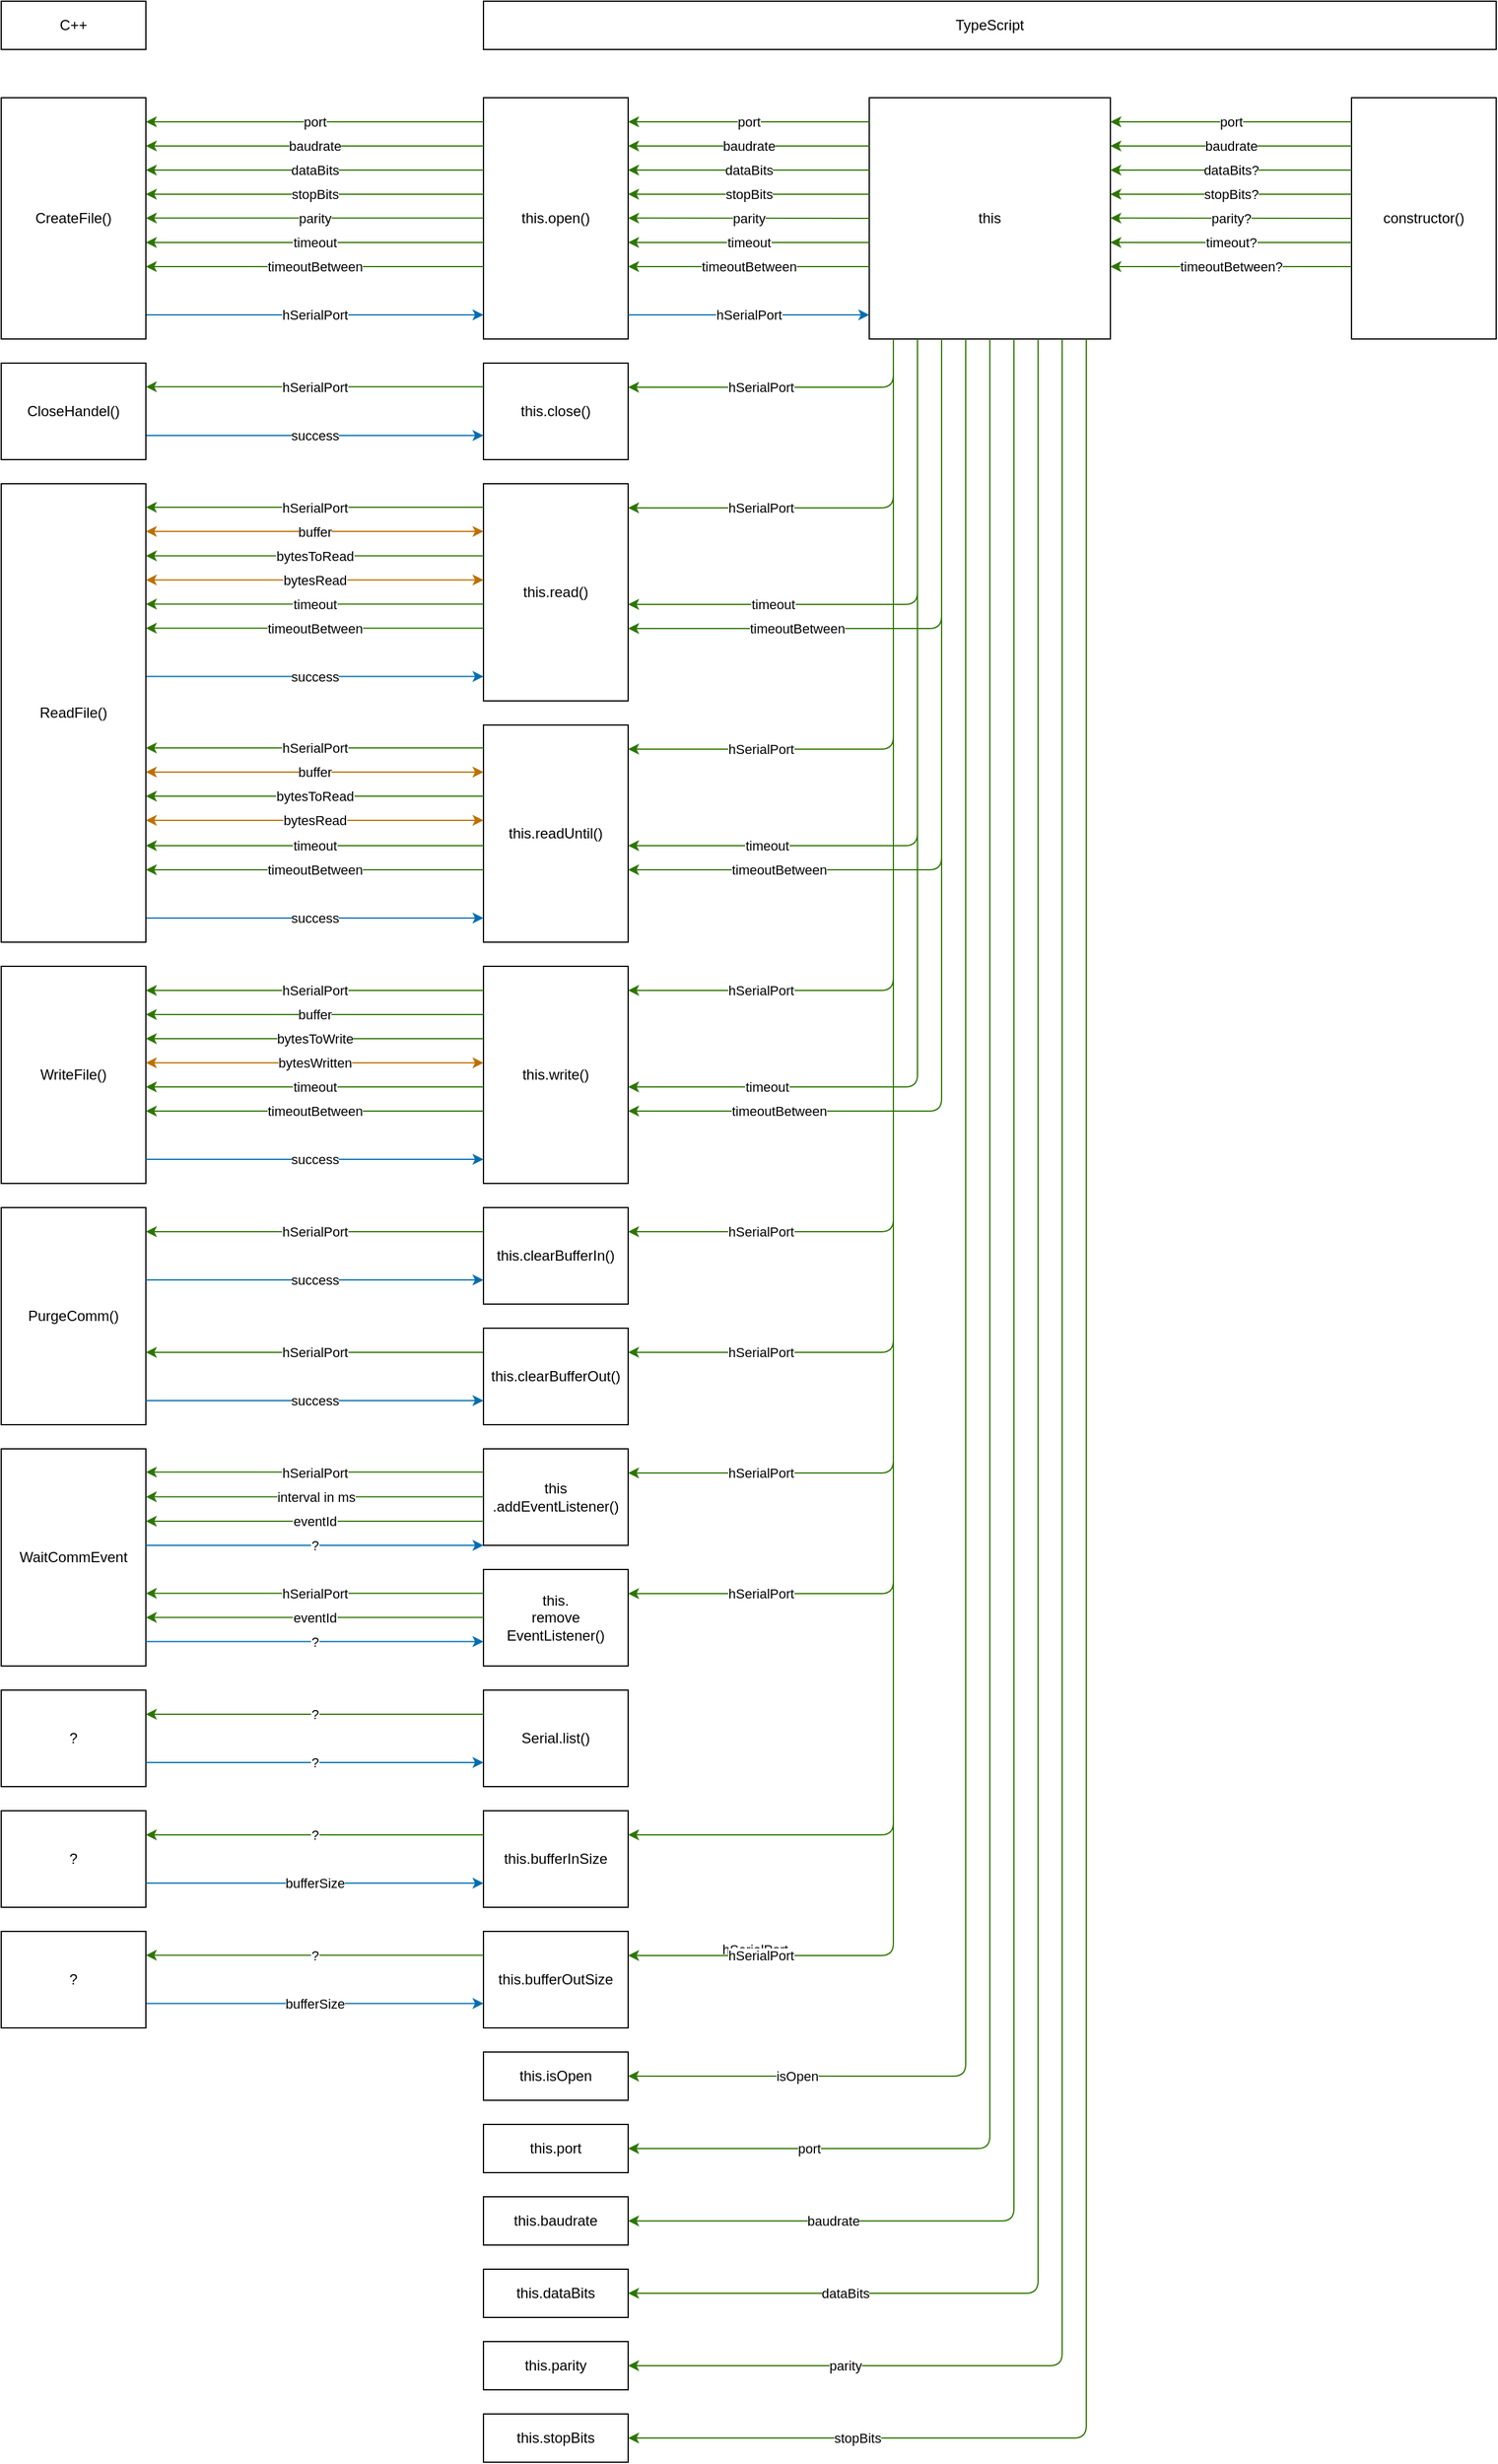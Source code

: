<mxfile>
    <diagram id="6BHDI5Yu1fGclDImlAf5" name="Seite-1">
        <mxGraphModel dx="1011" dy="655" grid="1" gridSize="10" guides="1" tooltips="1" connect="1" arrows="1" fold="1" page="1" pageScale="1" pageWidth="2000" pageHeight="2000" math="0" shadow="0">
            <root>
                <mxCell id="0"/>
                <mxCell id="1" parent="0"/>
                <mxCell id="4" value="this.open()" style="rounded=0;whiteSpace=wrap;html=1;" parent="1" vertex="1">
                    <mxGeometry x="520" y="160" width="120" height="200" as="geometry"/>
                </mxCell>
                <mxCell id="6" value="" style="endArrow=classic;html=1;fillColor=#60a917;strokeColor=#2D7600;" parent="1" edge="1">
                    <mxGeometry relative="1" as="geometry">
                        <mxPoint x="520" y="180" as="sourcePoint"/>
                        <mxPoint x="240" y="180" as="targetPoint"/>
                    </mxGeometry>
                </mxCell>
                <mxCell id="7" value="port" style="edgeLabel;resizable=0;html=1;align=center;verticalAlign=middle;" parent="6" connectable="0" vertex="1">
                    <mxGeometry relative="1" as="geometry"/>
                </mxCell>
                <mxCell id="8" value="" style="endArrow=classic;html=1;fillColor=#60a917;strokeColor=#2D7600;" parent="1" edge="1">
                    <mxGeometry relative="1" as="geometry">
                        <mxPoint x="520" y="200" as="sourcePoint"/>
                        <mxPoint x="240" y="200" as="targetPoint"/>
                    </mxGeometry>
                </mxCell>
                <mxCell id="9" value="baudrate" style="edgeLabel;resizable=0;html=1;align=center;verticalAlign=middle;" parent="8" connectable="0" vertex="1">
                    <mxGeometry relative="1" as="geometry"/>
                </mxCell>
                <mxCell id="10" value="" style="endArrow=classic;html=1;fillColor=#60a917;strokeColor=#2D7600;" parent="1" edge="1">
                    <mxGeometry relative="1" as="geometry">
                        <mxPoint x="520" y="220" as="sourcePoint"/>
                        <mxPoint x="240" y="220" as="targetPoint"/>
                    </mxGeometry>
                </mxCell>
                <mxCell id="11" value="dataBits" style="edgeLabel;resizable=0;html=1;align=center;verticalAlign=middle;" parent="10" connectable="0" vertex="1">
                    <mxGeometry relative="1" as="geometry"/>
                </mxCell>
                <mxCell id="12" value="" style="endArrow=classic;html=1;fillColor=#60a917;strokeColor=#2D7600;" parent="1" edge="1">
                    <mxGeometry relative="1" as="geometry">
                        <mxPoint x="520" y="240" as="sourcePoint"/>
                        <mxPoint x="240" y="240" as="targetPoint"/>
                    </mxGeometry>
                </mxCell>
                <mxCell id="13" value="stopBits" style="edgeLabel;resizable=0;html=1;align=center;verticalAlign=middle;" parent="12" connectable="0" vertex="1">
                    <mxGeometry relative="1" as="geometry"/>
                </mxCell>
                <mxCell id="14" value="" style="endArrow=classic;html=1;fillColor=#60a917;strokeColor=#2D7600;" parent="1" edge="1">
                    <mxGeometry relative="1" as="geometry">
                        <mxPoint x="520" y="259.8" as="sourcePoint"/>
                        <mxPoint x="240" y="259.8" as="targetPoint"/>
                    </mxGeometry>
                </mxCell>
                <mxCell id="15" value="parity" style="edgeLabel;resizable=0;html=1;align=center;verticalAlign=middle;" parent="14" connectable="0" vertex="1">
                    <mxGeometry relative="1" as="geometry"/>
                </mxCell>
                <mxCell id="16" value="" style="endArrow=classic;html=1;fillColor=#60a917;strokeColor=#2D7600;" parent="1" edge="1">
                    <mxGeometry relative="1" as="geometry">
                        <mxPoint x="520" y="280" as="sourcePoint"/>
                        <mxPoint x="240" y="280" as="targetPoint"/>
                    </mxGeometry>
                </mxCell>
                <mxCell id="17" value="timeout" style="edgeLabel;resizable=0;html=1;align=center;verticalAlign=middle;" parent="16" connectable="0" vertex="1">
                    <mxGeometry relative="1" as="geometry"/>
                </mxCell>
                <mxCell id="18" value="" style="endArrow=classic;html=1;fillColor=#60a917;strokeColor=#2D7600;" parent="1" edge="1">
                    <mxGeometry relative="1" as="geometry">
                        <mxPoint x="520" y="300" as="sourcePoint"/>
                        <mxPoint x="240" y="300" as="targetPoint"/>
                    </mxGeometry>
                </mxCell>
                <mxCell id="19" value="timeoutBetween" style="edgeLabel;resizable=0;html=1;align=center;verticalAlign=middle;" parent="18" connectable="0" vertex="1">
                    <mxGeometry relative="1" as="geometry"/>
                </mxCell>
                <mxCell id="20" value="" style="endArrow=classic;html=1;fillColor=#1ba1e2;strokeColor=#006EAF;" parent="1" edge="1">
                    <mxGeometry relative="1" as="geometry">
                        <mxPoint x="240" y="340" as="sourcePoint"/>
                        <mxPoint x="520" y="340" as="targetPoint"/>
                    </mxGeometry>
                </mxCell>
                <mxCell id="21" value="hSerialPort" style="edgeLabel;resizable=0;html=1;align=center;verticalAlign=middle;" parent="20" connectable="0" vertex="1">
                    <mxGeometry relative="1" as="geometry"/>
                </mxCell>
                <mxCell id="22" value="this.close()" style="rounded=0;whiteSpace=wrap;html=1;" parent="1" vertex="1">
                    <mxGeometry x="520" y="380" width="120" height="80" as="geometry"/>
                </mxCell>
                <mxCell id="23" value="" style="endArrow=classic;html=1;fillColor=#60a917;strokeColor=#2D7600;" parent="1" edge="1">
                    <mxGeometry relative="1" as="geometry">
                        <mxPoint x="520" y="399.66" as="sourcePoint"/>
                        <mxPoint x="240" y="399.66" as="targetPoint"/>
                    </mxGeometry>
                </mxCell>
                <mxCell id="24" value="hSerialPort" style="edgeLabel;resizable=0;html=1;align=center;verticalAlign=middle;" parent="23" connectable="0" vertex="1">
                    <mxGeometry relative="1" as="geometry"/>
                </mxCell>
                <mxCell id="25" value="this.read()" style="rounded=0;whiteSpace=wrap;html=1;" parent="1" vertex="1">
                    <mxGeometry x="520" y="480" width="120" height="180" as="geometry"/>
                </mxCell>
                <mxCell id="26" value="" style="endArrow=classic;html=1;fillColor=#60a917;strokeColor=#2D7600;" parent="1" edge="1">
                    <mxGeometry relative="1" as="geometry">
                        <mxPoint x="520" y="499.56" as="sourcePoint"/>
                        <mxPoint x="240" y="499.56" as="targetPoint"/>
                    </mxGeometry>
                </mxCell>
                <mxCell id="27" value="hSerialPort" style="edgeLabel;resizable=0;html=1;align=center;verticalAlign=middle;" parent="26" connectable="0" vertex="1">
                    <mxGeometry relative="1" as="geometry"/>
                </mxCell>
                <mxCell id="28" value="" style="endArrow=classic;html=1;startArrow=classic;startFill=1;fillColor=#f0a30a;strokeColor=#BD7000;" parent="1" edge="1">
                    <mxGeometry relative="1" as="geometry">
                        <mxPoint x="520" y="519.56" as="sourcePoint"/>
                        <mxPoint x="240" y="519.56" as="targetPoint"/>
                    </mxGeometry>
                </mxCell>
                <mxCell id="29" value="buffer" style="edgeLabel;resizable=0;html=1;align=center;verticalAlign=middle;" parent="28" connectable="0" vertex="1">
                    <mxGeometry relative="1" as="geometry"/>
                </mxCell>
                <mxCell id="30" value="" style="endArrow=classic;html=1;fillColor=#60a917;strokeColor=#2D7600;" parent="1" edge="1">
                    <mxGeometry relative="1" as="geometry">
                        <mxPoint x="520" y="539.76" as="sourcePoint"/>
                        <mxPoint x="240" y="539.76" as="targetPoint"/>
                    </mxGeometry>
                </mxCell>
                <mxCell id="31" value="bytesToRead" style="edgeLabel;resizable=0;html=1;align=center;verticalAlign=middle;" parent="30" connectable="0" vertex="1">
                    <mxGeometry relative="1" as="geometry"/>
                </mxCell>
                <mxCell id="32" value="" style="endArrow=classic;html=1;startArrow=classic;startFill=1;fillColor=#f0a30a;strokeColor=#BD7000;" parent="1" edge="1">
                    <mxGeometry relative="1" as="geometry">
                        <mxPoint x="520" y="559.76" as="sourcePoint"/>
                        <mxPoint x="240" y="559.76" as="targetPoint"/>
                    </mxGeometry>
                </mxCell>
                <mxCell id="33" value="bytesRead" style="edgeLabel;resizable=0;html=1;align=center;verticalAlign=middle;" parent="32" connectable="0" vertex="1">
                    <mxGeometry relative="1" as="geometry"/>
                </mxCell>
                <mxCell id="34" value="" style="endArrow=classic;html=1;fillColor=#1ba1e2;strokeColor=#006EAF;" parent="1" edge="1">
                    <mxGeometry relative="1" as="geometry">
                        <mxPoint x="240" y="639.76" as="sourcePoint"/>
                        <mxPoint x="520" y="639.76" as="targetPoint"/>
                    </mxGeometry>
                </mxCell>
                <mxCell id="35" value="success" style="edgeLabel;resizable=0;html=1;align=center;verticalAlign=middle;" parent="34" connectable="0" vertex="1">
                    <mxGeometry relative="1" as="geometry"/>
                </mxCell>
                <mxCell id="36" value="this.readUntil()" style="rounded=0;whiteSpace=wrap;html=1;" parent="1" vertex="1">
                    <mxGeometry x="520" y="680" width="120" height="180" as="geometry"/>
                </mxCell>
                <mxCell id="37" value="" style="endArrow=classic;html=1;fillColor=#60a917;strokeColor=#2D7600;" parent="1" edge="1">
                    <mxGeometry relative="1" as="geometry">
                        <mxPoint x="520" y="699" as="sourcePoint"/>
                        <mxPoint x="240" y="699" as="targetPoint"/>
                    </mxGeometry>
                </mxCell>
                <mxCell id="38" value="hSerialPort" style="edgeLabel;resizable=0;html=1;align=center;verticalAlign=middle;" parent="37" connectable="0" vertex="1">
                    <mxGeometry relative="1" as="geometry"/>
                </mxCell>
                <mxCell id="39" value="" style="endArrow=classic;html=1;startArrow=classic;startFill=1;fillColor=#f0a30a;strokeColor=#BD7000;" parent="1" edge="1">
                    <mxGeometry relative="1" as="geometry">
                        <mxPoint x="520" y="719" as="sourcePoint"/>
                        <mxPoint x="240" y="719" as="targetPoint"/>
                    </mxGeometry>
                </mxCell>
                <mxCell id="40" value="buffer" style="edgeLabel;resizable=0;html=1;align=center;verticalAlign=middle;" parent="39" connectable="0" vertex="1">
                    <mxGeometry relative="1" as="geometry"/>
                </mxCell>
                <mxCell id="41" value="" style="endArrow=classic;html=1;fillColor=#60a917;strokeColor=#2D7600;" parent="1" edge="1">
                    <mxGeometry relative="1" as="geometry">
                        <mxPoint x="520" y="739" as="sourcePoint"/>
                        <mxPoint x="240" y="739" as="targetPoint"/>
                    </mxGeometry>
                </mxCell>
                <mxCell id="42" value="bytesToRead" style="edgeLabel;resizable=0;html=1;align=center;verticalAlign=middle;" parent="41" connectable="0" vertex="1">
                    <mxGeometry relative="1" as="geometry"/>
                </mxCell>
                <mxCell id="43" value="" style="endArrow=classic;html=1;startArrow=classic;startFill=1;fillColor=#f0a30a;strokeColor=#BD7000;" parent="1" edge="1">
                    <mxGeometry relative="1" as="geometry">
                        <mxPoint x="520" y="759" as="sourcePoint"/>
                        <mxPoint x="240" y="759" as="targetPoint"/>
                    </mxGeometry>
                </mxCell>
                <mxCell id="44" value="bytesRead" style="edgeLabel;resizable=0;html=1;align=center;verticalAlign=middle;" parent="43" connectable="0" vertex="1">
                    <mxGeometry relative="1" as="geometry"/>
                </mxCell>
                <mxCell id="45" value="" style="endArrow=classic;html=1;fillColor=#1ba1e2;strokeColor=#006EAF;" parent="1" edge="1">
                    <mxGeometry relative="1" as="geometry">
                        <mxPoint x="240" y="840" as="sourcePoint"/>
                        <mxPoint x="520" y="840" as="targetPoint"/>
                    </mxGeometry>
                </mxCell>
                <mxCell id="46" value="success" style="edgeLabel;resizable=0;html=1;align=center;verticalAlign=middle;" parent="45" connectable="0" vertex="1">
                    <mxGeometry relative="1" as="geometry"/>
                </mxCell>
                <mxCell id="47" value="" style="endArrow=classic;html=1;fillColor=#60a917;strokeColor=#2D7600;" parent="1" edge="1">
                    <mxGeometry relative="1" as="geometry">
                        <mxPoint x="520" y="579.76" as="sourcePoint"/>
                        <mxPoint x="240" y="579.76" as="targetPoint"/>
                    </mxGeometry>
                </mxCell>
                <mxCell id="48" value="timeout" style="edgeLabel;resizable=0;html=1;align=center;verticalAlign=middle;" parent="47" connectable="0" vertex="1">
                    <mxGeometry relative="1" as="geometry"/>
                </mxCell>
                <mxCell id="49" value="" style="endArrow=classic;html=1;fillColor=#60a917;strokeColor=#2D7600;" parent="1" edge="1">
                    <mxGeometry relative="1" as="geometry">
                        <mxPoint x="520" y="599.76" as="sourcePoint"/>
                        <mxPoint x="240" y="599.76" as="targetPoint"/>
                    </mxGeometry>
                </mxCell>
                <mxCell id="50" value="timeoutBetween" style="edgeLabel;resizable=0;html=1;align=center;verticalAlign=middle;" parent="49" connectable="0" vertex="1">
                    <mxGeometry relative="1" as="geometry"/>
                </mxCell>
                <mxCell id="55" value="" style="endArrow=classic;html=1;fillColor=#1ba1e2;strokeColor=#006EAF;" parent="1" edge="1">
                    <mxGeometry relative="1" as="geometry">
                        <mxPoint x="240" y="440" as="sourcePoint"/>
                        <mxPoint x="520" y="440" as="targetPoint"/>
                    </mxGeometry>
                </mxCell>
                <mxCell id="56" value="success" style="edgeLabel;resizable=0;html=1;align=center;verticalAlign=middle;" parent="55" connectable="0" vertex="1">
                    <mxGeometry relative="1" as="geometry"/>
                </mxCell>
                <mxCell id="57" value="CloseHandel()" style="rounded=0;whiteSpace=wrap;html=1;" parent="1" vertex="1">
                    <mxGeometry x="120" y="380" width="120" height="80" as="geometry"/>
                </mxCell>
                <mxCell id="59" value="CreateFile()" style="rounded=0;whiteSpace=wrap;html=1;" parent="1" vertex="1">
                    <mxGeometry x="120" y="160" width="120" height="200" as="geometry"/>
                </mxCell>
                <mxCell id="60" value="ReadFile()" style="rounded=0;whiteSpace=wrap;html=1;" parent="1" vertex="1">
                    <mxGeometry x="120" y="480" width="120" height="380" as="geometry"/>
                </mxCell>
                <mxCell id="61" value="" style="endArrow=classic;html=1;fillColor=#60a917;strokeColor=#2D7600;" parent="1" edge="1">
                    <mxGeometry relative="1" as="geometry">
                        <mxPoint x="520.0" y="780" as="sourcePoint"/>
                        <mxPoint x="240" y="780" as="targetPoint"/>
                    </mxGeometry>
                </mxCell>
                <mxCell id="62" value="timeout" style="edgeLabel;resizable=0;html=1;align=center;verticalAlign=middle;" parent="61" connectable="0" vertex="1">
                    <mxGeometry relative="1" as="geometry"/>
                </mxCell>
                <mxCell id="63" value="" style="endArrow=classic;html=1;fillColor=#60a917;strokeColor=#2D7600;" parent="1" edge="1">
                    <mxGeometry relative="1" as="geometry">
                        <mxPoint x="520.0" y="800" as="sourcePoint"/>
                        <mxPoint x="240" y="800" as="targetPoint"/>
                    </mxGeometry>
                </mxCell>
                <mxCell id="64" value="timeoutBetween" style="edgeLabel;resizable=0;html=1;align=center;verticalAlign=middle;" parent="63" connectable="0" vertex="1">
                    <mxGeometry relative="1" as="geometry"/>
                </mxCell>
                <mxCell id="65" value="this.write()" style="rounded=0;whiteSpace=wrap;html=1;" parent="1" vertex="1">
                    <mxGeometry x="520" y="880" width="120" height="180" as="geometry"/>
                </mxCell>
                <mxCell id="66" value="" style="endArrow=classic;html=1;fillColor=#60a917;strokeColor=#2D7600;" parent="1" edge="1">
                    <mxGeometry relative="1" as="geometry">
                        <mxPoint x="520.0" y="900" as="sourcePoint"/>
                        <mxPoint x="240" y="900" as="targetPoint"/>
                    </mxGeometry>
                </mxCell>
                <mxCell id="67" value="hSerialPort" style="edgeLabel;resizable=0;html=1;align=center;verticalAlign=middle;" parent="66" connectable="0" vertex="1">
                    <mxGeometry relative="1" as="geometry"/>
                </mxCell>
                <mxCell id="68" value="WriteFile()" style="rounded=0;whiteSpace=wrap;html=1;" parent="1" vertex="1">
                    <mxGeometry x="120" y="880" width="120" height="180" as="geometry"/>
                </mxCell>
                <mxCell id="69" value="" style="endArrow=classic;html=1;startArrow=none;startFill=0;endFill=1;fillColor=#60a917;strokeColor=#2D7600;" parent="1" edge="1">
                    <mxGeometry relative="1" as="geometry">
                        <mxPoint x="520.0" y="920" as="sourcePoint"/>
                        <mxPoint x="240" y="920" as="targetPoint"/>
                    </mxGeometry>
                </mxCell>
                <mxCell id="70" value="buffer" style="edgeLabel;resizable=0;html=1;align=center;verticalAlign=middle;" parent="69" connectable="0" vertex="1">
                    <mxGeometry relative="1" as="geometry"/>
                </mxCell>
                <mxCell id="71" value="" style="endArrow=classic;html=1;fillColor=#60a917;strokeColor=#2D7600;" parent="1" edge="1">
                    <mxGeometry relative="1" as="geometry">
                        <mxPoint x="520.0" y="940" as="sourcePoint"/>
                        <mxPoint x="240" y="940" as="targetPoint"/>
                    </mxGeometry>
                </mxCell>
                <mxCell id="72" value="bytesToWrite" style="edgeLabel;resizable=0;html=1;align=center;verticalAlign=middle;" parent="71" connectable="0" vertex="1">
                    <mxGeometry relative="1" as="geometry"/>
                </mxCell>
                <mxCell id="73" value="" style="endArrow=classic;html=1;startArrow=classic;startFill=1;fillColor=#f0a30a;strokeColor=#BD7000;" parent="1" edge="1">
                    <mxGeometry relative="1" as="geometry">
                        <mxPoint x="520.0" y="960" as="sourcePoint"/>
                        <mxPoint x="240" y="960" as="targetPoint"/>
                    </mxGeometry>
                </mxCell>
                <mxCell id="74" value="bytesWritten" style="edgeLabel;resizable=0;html=1;align=center;verticalAlign=middle;" parent="73" connectable="0" vertex="1">
                    <mxGeometry relative="1" as="geometry"/>
                </mxCell>
                <mxCell id="75" value="" style="endArrow=classic;html=1;fillColor=#1ba1e2;strokeColor=#006EAF;" parent="1" edge="1">
                    <mxGeometry relative="1" as="geometry">
                        <mxPoint x="240" y="1040.0" as="sourcePoint"/>
                        <mxPoint x="520.0" y="1040.0" as="targetPoint"/>
                    </mxGeometry>
                </mxCell>
                <mxCell id="76" value="success" style="edgeLabel;resizable=0;html=1;align=center;verticalAlign=middle;" parent="75" connectable="0" vertex="1">
                    <mxGeometry relative="1" as="geometry"/>
                </mxCell>
                <mxCell id="77" value="this.clearBufferIn()" style="rounded=0;whiteSpace=wrap;html=1;" parent="1" vertex="1">
                    <mxGeometry x="520" y="1080" width="120" height="80" as="geometry"/>
                </mxCell>
                <mxCell id="78" value="PurgeComm()" style="rounded=0;whiteSpace=wrap;html=1;" parent="1" vertex="1">
                    <mxGeometry x="120" y="1080" width="120" height="180" as="geometry"/>
                </mxCell>
                <mxCell id="79" value="" style="endArrow=classic;html=1;fillColor=#60a917;strokeColor=#2D7600;" parent="1" edge="1">
                    <mxGeometry relative="1" as="geometry">
                        <mxPoint x="520.0" y="1100.0" as="sourcePoint"/>
                        <mxPoint x="240" y="1100.0" as="targetPoint"/>
                    </mxGeometry>
                </mxCell>
                <mxCell id="80" value="hSerialPort" style="edgeLabel;resizable=0;html=1;align=center;verticalAlign=middle;" parent="79" connectable="0" vertex="1">
                    <mxGeometry relative="1" as="geometry"/>
                </mxCell>
                <mxCell id="81" value="" style="endArrow=classic;html=1;fillColor=#1ba1e2;strokeColor=#006EAF;" parent="1" edge="1">
                    <mxGeometry relative="1" as="geometry">
                        <mxPoint x="240" y="1140.0" as="sourcePoint"/>
                        <mxPoint x="520.0" y="1140.0" as="targetPoint"/>
                    </mxGeometry>
                </mxCell>
                <mxCell id="82" value="success" style="edgeLabel;resizable=0;html=1;align=center;verticalAlign=middle;" parent="81" connectable="0" vertex="1">
                    <mxGeometry relative="1" as="geometry"/>
                </mxCell>
                <mxCell id="85" value="" style="endArrow=classic;html=1;fillColor=#60a917;strokeColor=#2D7600;" parent="1" edge="1">
                    <mxGeometry relative="1" as="geometry">
                        <mxPoint x="520.0" y="1200.0" as="sourcePoint"/>
                        <mxPoint x="240" y="1200.0" as="targetPoint"/>
                    </mxGeometry>
                </mxCell>
                <mxCell id="86" value="hSerialPort" style="edgeLabel;resizable=0;html=1;align=center;verticalAlign=middle;" parent="85" connectable="0" vertex="1">
                    <mxGeometry relative="1" as="geometry"/>
                </mxCell>
                <mxCell id="87" value="this.clearBufferOut()" style="rounded=0;whiteSpace=wrap;html=1;" parent="1" vertex="1">
                    <mxGeometry x="520" y="1180" width="120" height="80" as="geometry"/>
                </mxCell>
                <mxCell id="88" value="" style="endArrow=classic;html=1;fillColor=#1ba1e2;strokeColor=#006EAF;" parent="1" edge="1">
                    <mxGeometry relative="1" as="geometry">
                        <mxPoint x="240" y="1240.0" as="sourcePoint"/>
                        <mxPoint x="520.0" y="1240.0" as="targetPoint"/>
                    </mxGeometry>
                </mxCell>
                <mxCell id="89" value="success" style="edgeLabel;resizable=0;html=1;align=center;verticalAlign=middle;" parent="88" connectable="0" vertex="1">
                    <mxGeometry relative="1" as="geometry"/>
                </mxCell>
                <mxCell id="90" value="Serial.list()" style="rounded=0;whiteSpace=wrap;html=1;" parent="1" vertex="1">
                    <mxGeometry x="520" y="1480" width="120" height="80" as="geometry"/>
                </mxCell>
                <mxCell id="91" value="?" style="rounded=0;whiteSpace=wrap;html=1;" parent="1" vertex="1">
                    <mxGeometry x="120" y="1480" width="120" height="80" as="geometry"/>
                </mxCell>
                <mxCell id="92" value="" style="endArrow=classic;html=1;fillColor=#1ba1e2;strokeColor=#006EAF;" parent="1" edge="1">
                    <mxGeometry relative="1" as="geometry">
                        <mxPoint x="240" y="1540.0" as="sourcePoint"/>
                        <mxPoint x="520.0" y="1540.0" as="targetPoint"/>
                    </mxGeometry>
                </mxCell>
                <mxCell id="93" value="?" style="edgeLabel;resizable=0;html=1;align=center;verticalAlign=middle;" parent="92" connectable="0" vertex="1">
                    <mxGeometry relative="1" as="geometry"/>
                </mxCell>
                <mxCell id="94" value="" style="endArrow=classic;html=1;fillColor=#60a917;strokeColor=#2D7600;" parent="1" edge="1">
                    <mxGeometry relative="1" as="geometry">
                        <mxPoint x="520.0" y="1500.0" as="sourcePoint"/>
                        <mxPoint x="240" y="1500.0" as="targetPoint"/>
                        <Array as="points">
                            <mxPoint x="380" y="1500"/>
                        </Array>
                    </mxGeometry>
                </mxCell>
                <mxCell id="95" value="?" style="edgeLabel;resizable=0;html=1;align=center;verticalAlign=middle;" parent="94" connectable="0" vertex="1">
                    <mxGeometry relative="1" as="geometry"/>
                </mxCell>
                <mxCell id="96" value="?" style="rounded=0;whiteSpace=wrap;html=1;" parent="1" vertex="1">
                    <mxGeometry x="120" y="1580" width="120" height="80" as="geometry"/>
                </mxCell>
                <mxCell id="97" value="this.bufferInSize" style="rounded=0;whiteSpace=wrap;html=1;" parent="1" vertex="1">
                    <mxGeometry x="520" y="1580" width="120" height="80" as="geometry"/>
                </mxCell>
                <mxCell id="98" value="this.bufferOutSize" style="rounded=0;whiteSpace=wrap;html=1;" parent="1" vertex="1">
                    <mxGeometry x="520" y="1680" width="120" height="80" as="geometry"/>
                </mxCell>
                <mxCell id="99" value="" style="endArrow=classic;html=1;fillColor=#60a917;strokeColor=#2D7600;" parent="1" edge="1">
                    <mxGeometry relative="1" as="geometry">
                        <mxPoint x="520.0" y="1600.0" as="sourcePoint"/>
                        <mxPoint x="240" y="1600.0" as="targetPoint"/>
                    </mxGeometry>
                </mxCell>
                <mxCell id="100" value="?" style="edgeLabel;resizable=0;html=1;align=center;verticalAlign=middle;" parent="99" connectable="0" vertex="1">
                    <mxGeometry relative="1" as="geometry"/>
                </mxCell>
                <mxCell id="101" value="" style="endArrow=classic;html=1;fillColor=#1ba1e2;strokeColor=#006EAF;" parent="1" edge="1">
                    <mxGeometry relative="1" as="geometry">
                        <mxPoint x="240" y="1640.0" as="sourcePoint"/>
                        <mxPoint x="520.0" y="1640.0" as="targetPoint"/>
                    </mxGeometry>
                </mxCell>
                <mxCell id="102" value="bufferSize" style="edgeLabel;resizable=0;html=1;align=center;verticalAlign=middle;" parent="101" connectable="0" vertex="1">
                    <mxGeometry relative="1" as="geometry"/>
                </mxCell>
                <mxCell id="103" value="" style="endArrow=classic;html=1;fillColor=#60a917;strokeColor=#2D7600;" parent="1" edge="1">
                    <mxGeometry relative="1" as="geometry">
                        <mxPoint x="520.0" y="1699.76" as="sourcePoint"/>
                        <mxPoint x="240" y="1699.76" as="targetPoint"/>
                    </mxGeometry>
                </mxCell>
                <mxCell id="104" value="?" style="edgeLabel;resizable=0;html=1;align=center;verticalAlign=middle;" parent="103" connectable="0" vertex="1">
                    <mxGeometry relative="1" as="geometry"/>
                </mxCell>
                <mxCell id="105" value="" style="endArrow=classic;html=1;fillColor=#1ba1e2;strokeColor=#006EAF;" parent="1" edge="1">
                    <mxGeometry relative="1" as="geometry">
                        <mxPoint x="240" y="1739.76" as="sourcePoint"/>
                        <mxPoint x="520.0" y="1739.76" as="targetPoint"/>
                    </mxGeometry>
                </mxCell>
                <mxCell id="106" value="bufferSize" style="edgeLabel;resizable=0;html=1;align=center;verticalAlign=middle;" parent="105" connectable="0" vertex="1">
                    <mxGeometry relative="1" as="geometry"/>
                </mxCell>
                <mxCell id="107" value="?" style="rounded=0;whiteSpace=wrap;html=1;" parent="1" vertex="1">
                    <mxGeometry x="120" y="1680" width="120" height="80" as="geometry"/>
                </mxCell>
                <mxCell id="108" value="constructor()" style="rounded=0;whiteSpace=wrap;html=1;" parent="1" vertex="1">
                    <mxGeometry x="1240" y="160" width="120" height="200" as="geometry"/>
                </mxCell>
                <mxCell id="123" value="this" style="rounded=0;whiteSpace=wrap;html=1;" parent="1" vertex="1">
                    <mxGeometry x="840" y="160" width="200" height="200" as="geometry"/>
                </mxCell>
                <mxCell id="125" value="" style="endArrow=classic;html=1;fillColor=#60a917;strokeColor=#2D7600;" parent="1" edge="1">
                    <mxGeometry relative="1" as="geometry">
                        <mxPoint x="840" y="180" as="sourcePoint"/>
                        <mxPoint x="640" y="180" as="targetPoint"/>
                    </mxGeometry>
                </mxCell>
                <mxCell id="126" value="port" style="edgeLabel;resizable=0;html=1;align=center;verticalAlign=middle;" parent="125" connectable="0" vertex="1">
                    <mxGeometry relative="1" as="geometry"/>
                </mxCell>
                <mxCell id="127" value="" style="endArrow=classic;html=1;fillColor=#60a917;strokeColor=#2D7600;" parent="1" edge="1">
                    <mxGeometry relative="1" as="geometry">
                        <mxPoint x="840" y="200" as="sourcePoint"/>
                        <mxPoint x="640" y="200" as="targetPoint"/>
                    </mxGeometry>
                </mxCell>
                <mxCell id="128" value="baudrate" style="edgeLabel;resizable=0;html=1;align=center;verticalAlign=middle;" parent="127" connectable="0" vertex="1">
                    <mxGeometry relative="1" as="geometry"/>
                </mxCell>
                <mxCell id="129" value="" style="endArrow=classic;html=1;fillColor=#60a917;strokeColor=#2D7600;" parent="1" edge="1">
                    <mxGeometry relative="1" as="geometry">
                        <mxPoint x="840" y="220" as="sourcePoint"/>
                        <mxPoint x="640" y="220" as="targetPoint"/>
                    </mxGeometry>
                </mxCell>
                <mxCell id="130" value="dataBits" style="edgeLabel;resizable=0;html=1;align=center;verticalAlign=middle;" parent="129" connectable="0" vertex="1">
                    <mxGeometry relative="1" as="geometry"/>
                </mxCell>
                <mxCell id="131" value="" style="endArrow=classic;html=1;fillColor=#60a917;strokeColor=#2D7600;" parent="1" edge="1">
                    <mxGeometry relative="1" as="geometry">
                        <mxPoint x="840" y="240" as="sourcePoint"/>
                        <mxPoint x="640" y="240" as="targetPoint"/>
                    </mxGeometry>
                </mxCell>
                <mxCell id="132" value="stopBits" style="edgeLabel;resizable=0;html=1;align=center;verticalAlign=middle;" parent="131" connectable="0" vertex="1">
                    <mxGeometry relative="1" as="geometry"/>
                </mxCell>
                <mxCell id="133" value="" style="endArrow=classic;html=1;fillColor=#60a917;strokeColor=#2D7600;" parent="1" edge="1">
                    <mxGeometry relative="1" as="geometry">
                        <mxPoint x="840" y="260" as="sourcePoint"/>
                        <mxPoint x="640" y="259.8" as="targetPoint"/>
                    </mxGeometry>
                </mxCell>
                <mxCell id="134" value="parity" style="edgeLabel;resizable=0;html=1;align=center;verticalAlign=middle;" parent="133" connectable="0" vertex="1">
                    <mxGeometry relative="1" as="geometry"/>
                </mxCell>
                <mxCell id="135" value="" style="endArrow=classic;html=1;fillColor=#60a917;strokeColor=#2D7600;" parent="1" edge="1">
                    <mxGeometry relative="1" as="geometry">
                        <mxPoint x="840" y="280" as="sourcePoint"/>
                        <mxPoint x="640" y="280" as="targetPoint"/>
                    </mxGeometry>
                </mxCell>
                <mxCell id="136" value="timeout" style="edgeLabel;resizable=0;html=1;align=center;verticalAlign=middle;" parent="135" connectable="0" vertex="1">
                    <mxGeometry relative="1" as="geometry"/>
                </mxCell>
                <mxCell id="137" value="" style="endArrow=classic;html=1;fillColor=#60a917;strokeColor=#2D7600;" parent="1" edge="1">
                    <mxGeometry relative="1" as="geometry">
                        <mxPoint x="840" y="300" as="sourcePoint"/>
                        <mxPoint x="640" y="300" as="targetPoint"/>
                    </mxGeometry>
                </mxCell>
                <mxCell id="138" value="timeoutBetween" style="edgeLabel;resizable=0;html=1;align=center;verticalAlign=middle;" parent="137" connectable="0" vertex="1">
                    <mxGeometry relative="1" as="geometry"/>
                </mxCell>
                <mxCell id="139" value="" style="endArrow=classic;html=1;fillColor=#1ba1e2;strokeColor=#006EAF;" parent="1" edge="1">
                    <mxGeometry relative="1" as="geometry">
                        <mxPoint x="640" y="340" as="sourcePoint"/>
                        <mxPoint x="840" y="340" as="targetPoint"/>
                    </mxGeometry>
                </mxCell>
                <mxCell id="140" value="hSerialPort" style="edgeLabel;resizable=0;html=1;align=center;verticalAlign=middle;" parent="139" connectable="0" vertex="1">
                    <mxGeometry relative="1" as="geometry"/>
                </mxCell>
                <mxCell id="141" value="" style="endArrow=classic;html=1;fillColor=#60a917;strokeColor=#2D7600;" parent="1" edge="1">
                    <mxGeometry relative="1" as="geometry">
                        <mxPoint x="860" y="360" as="sourcePoint"/>
                        <mxPoint x="640" y="400" as="targetPoint"/>
                        <Array as="points">
                            <mxPoint x="860" y="400"/>
                        </Array>
                    </mxGeometry>
                </mxCell>
                <mxCell id="142" value="hSerialPort" style="edgeLabel;resizable=0;html=1;align=center;verticalAlign=middle;" parent="141" connectable="0" vertex="1">
                    <mxGeometry relative="1" as="geometry">
                        <mxPoint x="-20" as="offset"/>
                    </mxGeometry>
                </mxCell>
                <mxCell id="143" value="" style="endArrow=classic;html=1;fillColor=#60a917;strokeColor=#2D7600;" parent="1" edge="1">
                    <mxGeometry relative="1" as="geometry">
                        <mxPoint x="860" y="390" as="sourcePoint"/>
                        <mxPoint x="640" y="500" as="targetPoint"/>
                        <Array as="points">
                            <mxPoint x="860" y="500"/>
                        </Array>
                    </mxGeometry>
                </mxCell>
                <mxCell id="144" value="hSerialPort" style="edgeLabel;resizable=0;html=1;align=center;verticalAlign=middle;" parent="143" connectable="0" vertex="1">
                    <mxGeometry relative="1" as="geometry">
                        <mxPoint x="-55" as="offset"/>
                    </mxGeometry>
                </mxCell>
                <mxCell id="145" value="" style="endArrow=classic;html=1;fillColor=#60a917;strokeColor=#2D7600;" parent="1" edge="1">
                    <mxGeometry relative="1" as="geometry">
                        <mxPoint x="880" y="360" as="sourcePoint"/>
                        <mxPoint x="640" y="580" as="targetPoint"/>
                        <Array as="points">
                            <mxPoint x="880" y="580"/>
                        </Array>
                    </mxGeometry>
                </mxCell>
                <mxCell id="146" value="timeout" style="edgeLabel;resizable=0;html=1;align=center;verticalAlign=middle;" parent="145" connectable="0" vertex="1">
                    <mxGeometry relative="1" as="geometry">
                        <mxPoint x="-110" as="offset"/>
                    </mxGeometry>
                </mxCell>
                <mxCell id="147" value="" style="endArrow=classic;html=1;fillColor=#60a917;strokeColor=#2D7600;" parent="1" edge="1">
                    <mxGeometry relative="1" as="geometry">
                        <mxPoint x="900" y="360" as="sourcePoint"/>
                        <mxPoint x="640" y="600" as="targetPoint"/>
                        <Array as="points">
                            <mxPoint x="900" y="600"/>
                        </Array>
                    </mxGeometry>
                </mxCell>
                <mxCell id="148" value="timeoutBetween" style="edgeLabel;resizable=0;html=1;align=center;verticalAlign=middle;" parent="147" connectable="0" vertex="1">
                    <mxGeometry relative="1" as="geometry">
                        <mxPoint x="-110" as="offset"/>
                    </mxGeometry>
                </mxCell>
                <mxCell id="149" value="" style="endArrow=classic;html=1;fillColor=#60a917;strokeColor=#2D7600;" parent="1" edge="1">
                    <mxGeometry relative="1" as="geometry">
                        <mxPoint x="860" y="490" as="sourcePoint"/>
                        <mxPoint x="640" y="700" as="targetPoint"/>
                        <Array as="points">
                            <mxPoint x="860" y="700"/>
                        </Array>
                    </mxGeometry>
                </mxCell>
                <mxCell id="150" value="hSerialPort" style="edgeLabel;resizable=0;html=1;align=center;verticalAlign=middle;" parent="149" connectable="0" vertex="1">
                    <mxGeometry relative="1" as="geometry">
                        <mxPoint x="-105" as="offset"/>
                    </mxGeometry>
                </mxCell>
                <mxCell id="151" value="" style="endArrow=classic;html=1;fillColor=#60a917;strokeColor=#2D7600;" parent="1" edge="1">
                    <mxGeometry relative="1" as="geometry">
                        <mxPoint x="880" y="570" as="sourcePoint"/>
                        <mxPoint x="640" y="780" as="targetPoint"/>
                        <Array as="points">
                            <mxPoint x="880" y="780"/>
                        </Array>
                    </mxGeometry>
                </mxCell>
                <mxCell id="152" value="timeout" style="edgeLabel;resizable=0;html=1;align=center;verticalAlign=middle;" parent="151" connectable="0" vertex="1">
                    <mxGeometry relative="1" as="geometry">
                        <mxPoint x="-110" as="offset"/>
                    </mxGeometry>
                </mxCell>
                <mxCell id="153" value="" style="endArrow=classic;html=1;fillColor=#60a917;strokeColor=#2D7600;" parent="1" edge="1">
                    <mxGeometry relative="1" as="geometry">
                        <mxPoint x="900" y="590" as="sourcePoint"/>
                        <mxPoint x="640" y="800" as="targetPoint"/>
                        <Array as="points">
                            <mxPoint x="900" y="800"/>
                        </Array>
                    </mxGeometry>
                </mxCell>
                <mxCell id="154" value="timeoutBetween" style="edgeLabel;resizable=0;html=1;align=center;verticalAlign=middle;" parent="153" connectable="0" vertex="1">
                    <mxGeometry relative="1" as="geometry">
                        <mxPoint x="-110" as="offset"/>
                    </mxGeometry>
                </mxCell>
                <mxCell id="155" value="" style="endArrow=classic;html=1;fillColor=#60a917;strokeColor=#2D7600;" parent="1" edge="1">
                    <mxGeometry relative="1" as="geometry">
                        <mxPoint x="520.0" y="1000" as="sourcePoint"/>
                        <mxPoint x="240" y="1000" as="targetPoint"/>
                    </mxGeometry>
                </mxCell>
                <mxCell id="156" value="timeoutBetween" style="edgeLabel;resizable=0;html=1;align=center;verticalAlign=middle;" parent="155" connectable="0" vertex="1">
                    <mxGeometry relative="1" as="geometry"/>
                </mxCell>
                <mxCell id="157" value="" style="endArrow=classic;html=1;fillColor=#60a917;strokeColor=#2D7600;" parent="1" edge="1">
                    <mxGeometry relative="1" as="geometry">
                        <mxPoint x="520.0" y="980" as="sourcePoint"/>
                        <mxPoint x="240" y="980" as="targetPoint"/>
                    </mxGeometry>
                </mxCell>
                <mxCell id="158" value="timeout" style="edgeLabel;resizable=0;html=1;align=center;verticalAlign=middle;" parent="157" connectable="0" vertex="1">
                    <mxGeometry relative="1" as="geometry"/>
                </mxCell>
                <mxCell id="159" value="" style="endArrow=classic;html=1;fillColor=#60a917;strokeColor=#2D7600;" parent="1" edge="1">
                    <mxGeometry relative="1" as="geometry">
                        <mxPoint x="880" y="770" as="sourcePoint"/>
                        <mxPoint x="640" y="980" as="targetPoint"/>
                        <Array as="points">
                            <mxPoint x="880" y="980"/>
                        </Array>
                    </mxGeometry>
                </mxCell>
                <mxCell id="160" value="timeout" style="edgeLabel;resizable=0;html=1;align=center;verticalAlign=middle;" parent="159" connectable="0" vertex="1">
                    <mxGeometry relative="1" as="geometry">
                        <mxPoint x="-110" as="offset"/>
                    </mxGeometry>
                </mxCell>
                <mxCell id="161" value="" style="endArrow=classic;html=1;fillColor=#60a917;strokeColor=#2D7600;" parent="1" edge="1">
                    <mxGeometry relative="1" as="geometry">
                        <mxPoint x="900" y="790" as="sourcePoint"/>
                        <mxPoint x="640" y="1000" as="targetPoint"/>
                        <Array as="points">
                            <mxPoint x="900" y="1000"/>
                        </Array>
                    </mxGeometry>
                </mxCell>
                <mxCell id="162" value="timeoutBetween" style="edgeLabel;resizable=0;html=1;align=center;verticalAlign=middle;" parent="161" connectable="0" vertex="1">
                    <mxGeometry relative="1" as="geometry">
                        <mxPoint x="-110" as="offset"/>
                    </mxGeometry>
                </mxCell>
                <mxCell id="178" value="" style="endArrow=classic;html=1;fillColor=#60a917;strokeColor=#2D7600;" parent="1" edge="1">
                    <mxGeometry relative="1" as="geometry">
                        <mxPoint x="1240" y="180" as="sourcePoint"/>
                        <mxPoint x="1040" y="180" as="targetPoint"/>
                    </mxGeometry>
                </mxCell>
                <mxCell id="179" value="port" style="edgeLabel;resizable=0;html=1;align=center;verticalAlign=middle;" parent="178" connectable="0" vertex="1">
                    <mxGeometry relative="1" as="geometry"/>
                </mxCell>
                <mxCell id="180" value="" style="endArrow=classic;html=1;fillColor=#60a917;strokeColor=#2D7600;" parent="1" edge="1">
                    <mxGeometry relative="1" as="geometry">
                        <mxPoint x="1240" y="200" as="sourcePoint"/>
                        <mxPoint x="1040" y="200" as="targetPoint"/>
                    </mxGeometry>
                </mxCell>
                <mxCell id="181" value="baudrate" style="edgeLabel;resizable=0;html=1;align=center;verticalAlign=middle;" parent="180" connectable="0" vertex="1">
                    <mxGeometry relative="1" as="geometry"/>
                </mxCell>
                <mxCell id="182" value="" style="endArrow=classic;html=1;fillColor=#60a917;strokeColor=#2D7600;" parent="1" edge="1">
                    <mxGeometry relative="1" as="geometry">
                        <mxPoint x="1240" y="220" as="sourcePoint"/>
                        <mxPoint x="1040" y="220" as="targetPoint"/>
                    </mxGeometry>
                </mxCell>
                <mxCell id="183" value="dataBits?" style="edgeLabel;resizable=0;html=1;align=center;verticalAlign=middle;" parent="182" connectable="0" vertex="1">
                    <mxGeometry relative="1" as="geometry"/>
                </mxCell>
                <mxCell id="184" value="" style="endArrow=classic;html=1;fillColor=#60a917;strokeColor=#2D7600;" parent="1" edge="1">
                    <mxGeometry relative="1" as="geometry">
                        <mxPoint x="1240" y="240" as="sourcePoint"/>
                        <mxPoint x="1040" y="240" as="targetPoint"/>
                    </mxGeometry>
                </mxCell>
                <mxCell id="185" value="stopBits?" style="edgeLabel;resizable=0;html=1;align=center;verticalAlign=middle;" parent="184" connectable="0" vertex="1">
                    <mxGeometry relative="1" as="geometry"/>
                </mxCell>
                <mxCell id="186" value="" style="endArrow=classic;html=1;fillColor=#60a917;strokeColor=#2D7600;" parent="1" edge="1">
                    <mxGeometry relative="1" as="geometry">
                        <mxPoint x="1240" y="260" as="sourcePoint"/>
                        <mxPoint x="1040" y="259.8" as="targetPoint"/>
                    </mxGeometry>
                </mxCell>
                <mxCell id="187" value="parity?" style="edgeLabel;resizable=0;html=1;align=center;verticalAlign=middle;" parent="186" connectable="0" vertex="1">
                    <mxGeometry relative="1" as="geometry"/>
                </mxCell>
                <mxCell id="188" value="" style="endArrow=classic;html=1;fillColor=#60a917;strokeColor=#2D7600;" parent="1" edge="1">
                    <mxGeometry relative="1" as="geometry">
                        <mxPoint x="1240" y="280" as="sourcePoint"/>
                        <mxPoint x="1040" y="280" as="targetPoint"/>
                    </mxGeometry>
                </mxCell>
                <mxCell id="189" value="timeout?" style="edgeLabel;resizable=0;html=1;align=center;verticalAlign=middle;" parent="188" connectable="0" vertex="1">
                    <mxGeometry relative="1" as="geometry"/>
                </mxCell>
                <mxCell id="190" value="" style="endArrow=classic;html=1;fillColor=#60a917;strokeColor=#2D7600;" parent="1" edge="1">
                    <mxGeometry relative="1" as="geometry">
                        <mxPoint x="1240" y="300" as="sourcePoint"/>
                        <mxPoint x="1040" y="300" as="targetPoint"/>
                    </mxGeometry>
                </mxCell>
                <mxCell id="191" value="timeoutBetween?" style="edgeLabel;resizable=0;html=1;align=center;verticalAlign=middle;" parent="190" connectable="0" vertex="1">
                    <mxGeometry relative="1" as="geometry"/>
                </mxCell>
                <mxCell id="192" value="TypeScript" style="rounded=0;whiteSpace=wrap;html=1;" parent="1" vertex="1">
                    <mxGeometry x="520" y="80" width="840" height="40" as="geometry"/>
                </mxCell>
                <mxCell id="193" value="this.isOpen" style="rounded=0;whiteSpace=wrap;html=1;" parent="1" vertex="1">
                    <mxGeometry x="520" y="1780" width="120" height="40" as="geometry"/>
                </mxCell>
                <mxCell id="198" value="" style="endArrow=classic;html=1;fillColor=#60a917;strokeColor=#2D7600;entryX=1;entryY=0.5;entryDx=0;entryDy=0;" parent="1" target="193" edge="1">
                    <mxGeometry relative="1" as="geometry">
                        <mxPoint x="920" y="360" as="sourcePoint"/>
                        <mxPoint x="640" y="1600" as="targetPoint"/>
                        <Array as="points">
                            <mxPoint x="920" y="1800"/>
                        </Array>
                    </mxGeometry>
                </mxCell>
                <mxCell id="199" value="isOpen" style="edgeLabel;resizable=0;html=1;align=center;verticalAlign=middle;" parent="198" connectable="0" vertex="1">
                    <mxGeometry relative="1" as="geometry">
                        <mxPoint x="-140" y="580" as="offset"/>
                    </mxGeometry>
                </mxCell>
                <mxCell id="200" value="this.port" style="rounded=0;whiteSpace=wrap;html=1;" parent="1" vertex="1">
                    <mxGeometry x="520" y="1840" width="120" height="40" as="geometry"/>
                </mxCell>
                <mxCell id="201" value="" style="endArrow=classic;html=1;fillColor=#60a917;strokeColor=#2D7600;" parent="1" edge="1">
                    <mxGeometry relative="1" as="geometry">
                        <mxPoint x="860" y="690" as="sourcePoint"/>
                        <mxPoint x="640" y="900" as="targetPoint"/>
                        <Array as="points">
                            <mxPoint x="860" y="900"/>
                        </Array>
                    </mxGeometry>
                </mxCell>
                <mxCell id="202" value="hSerialPort" style="edgeLabel;resizable=0;html=1;align=center;verticalAlign=middle;" parent="201" connectable="0" vertex="1">
                    <mxGeometry relative="1" as="geometry">
                        <mxPoint x="-105" as="offset"/>
                    </mxGeometry>
                </mxCell>
                <mxCell id="203" value="" style="endArrow=classic;html=1;fillColor=#60a917;strokeColor=#2D7600;" parent="1" edge="1">
                    <mxGeometry relative="1" as="geometry">
                        <mxPoint x="860" y="890" as="sourcePoint"/>
                        <mxPoint x="640" y="1100.0" as="targetPoint"/>
                        <Array as="points">
                            <mxPoint x="860" y="1100"/>
                        </Array>
                    </mxGeometry>
                </mxCell>
                <mxCell id="204" value="hSerialPort" style="edgeLabel;resizable=0;html=1;align=center;verticalAlign=middle;" parent="203" connectable="0" vertex="1">
                    <mxGeometry relative="1" as="geometry">
                        <mxPoint x="-105" as="offset"/>
                    </mxGeometry>
                </mxCell>
                <mxCell id="205" value="" style="endArrow=classic;html=1;fillColor=#60a917;strokeColor=#2D7600;" parent="1" edge="1">
                    <mxGeometry relative="1" as="geometry">
                        <mxPoint x="860" y="1090" as="sourcePoint"/>
                        <mxPoint x="640" y="1200" as="targetPoint"/>
                        <Array as="points">
                            <mxPoint x="860" y="1200"/>
                        </Array>
                    </mxGeometry>
                </mxCell>
                <mxCell id="206" value="hSerialPort" style="edgeLabel;resizable=0;html=1;align=center;verticalAlign=middle;" parent="205" connectable="0" vertex="1">
                    <mxGeometry relative="1" as="geometry">
                        <mxPoint x="-55" as="offset"/>
                    </mxGeometry>
                </mxCell>
                <mxCell id="207" value="" style="endArrow=classic;html=1;fillColor=#60a917;strokeColor=#2D7600;entryX=1;entryY=0.5;entryDx=0;entryDy=0;" parent="1" target="200" edge="1">
                    <mxGeometry relative="1" as="geometry">
                        <mxPoint x="940" y="360" as="sourcePoint"/>
                        <mxPoint x="670" y="1750" as="targetPoint"/>
                        <Array as="points">
                            <mxPoint x="940" y="1860"/>
                        </Array>
                    </mxGeometry>
                </mxCell>
                <mxCell id="208" value="port" style="edgeLabel;resizable=0;html=1;align=center;verticalAlign=middle;" parent="207" connectable="0" vertex="1">
                    <mxGeometry relative="1" as="geometry">
                        <mxPoint x="-150" y="600" as="offset"/>
                    </mxGeometry>
                </mxCell>
                <mxCell id="209" value="this.baudrate" style="rounded=0;whiteSpace=wrap;html=1;" parent="1" vertex="1">
                    <mxGeometry x="520" y="1900" width="120" height="40" as="geometry"/>
                </mxCell>
                <mxCell id="210" value="" style="endArrow=classic;html=1;fillColor=#60a917;strokeColor=#2D7600;entryX=1;entryY=0.5;entryDx=0;entryDy=0;" parent="1" target="209" edge="1">
                    <mxGeometry relative="1" as="geometry">
                        <mxPoint x="960" y="360" as="sourcePoint"/>
                        <mxPoint x="640" y="1720" as="targetPoint"/>
                        <Array as="points">
                            <mxPoint x="960" y="1920"/>
                        </Array>
                    </mxGeometry>
                </mxCell>
                <mxCell id="211" value="baudrate" style="edgeLabel;resizable=0;html=1;align=center;verticalAlign=middle;" parent="210" connectable="0" vertex="1">
                    <mxGeometry relative="1" as="geometry">
                        <mxPoint x="-150" y="620" as="offset"/>
                    </mxGeometry>
                </mxCell>
                <mxCell id="212" value="this.dataBits" style="rounded=0;whiteSpace=wrap;html=1;" parent="1" vertex="1">
                    <mxGeometry x="520" y="1960" width="120" height="40" as="geometry"/>
                </mxCell>
                <mxCell id="213" value="this.parity" style="rounded=0;whiteSpace=wrap;html=1;" parent="1" vertex="1">
                    <mxGeometry x="520" y="2020" width="120" height="40" as="geometry"/>
                </mxCell>
                <mxCell id="214" value="this.stopBits" style="rounded=0;whiteSpace=wrap;html=1;" parent="1" vertex="1">
                    <mxGeometry x="520" y="2080" width="120" height="40" as="geometry"/>
                </mxCell>
                <mxCell id="215" value="" style="endArrow=classic;html=1;fillColor=#60a917;strokeColor=#2D7600;entryX=1;entryY=0.5;entryDx=0;entryDy=0;" parent="1" target="212" edge="1">
                    <mxGeometry relative="1" as="geometry">
                        <mxPoint x="980" y="360" as="sourcePoint"/>
                        <mxPoint x="640" y="1780" as="targetPoint"/>
                        <Array as="points">
                            <mxPoint x="980" y="1980"/>
                        </Array>
                    </mxGeometry>
                </mxCell>
                <mxCell id="216" value="dataBits" style="edgeLabel;resizable=0;html=1;align=center;verticalAlign=middle;" parent="215" connectable="0" vertex="1">
                    <mxGeometry relative="1" as="geometry">
                        <mxPoint x="-160" y="640" as="offset"/>
                    </mxGeometry>
                </mxCell>
                <mxCell id="217" value="" style="endArrow=classic;html=1;fillColor=#60a917;strokeColor=#2D7600;entryX=1;entryY=0.5;entryDx=0;entryDy=0;" parent="1" target="213" edge="1">
                    <mxGeometry relative="1" as="geometry">
                        <mxPoint x="1000" y="360" as="sourcePoint"/>
                        <mxPoint x="640" y="1840" as="targetPoint"/>
                        <Array as="points">
                            <mxPoint x="1000" y="2040"/>
                        </Array>
                    </mxGeometry>
                </mxCell>
                <mxCell id="218" value="parity" style="edgeLabel;resizable=0;html=1;align=center;verticalAlign=middle;" parent="217" connectable="0" vertex="1">
                    <mxGeometry relative="1" as="geometry">
                        <mxPoint x="-180" y="660" as="offset"/>
                    </mxGeometry>
                </mxCell>
                <mxCell id="219" value="" style="endArrow=classic;html=1;fillColor=#60a917;strokeColor=#2D7600;entryX=1;entryY=0.5;entryDx=0;entryDy=0;" parent="1" target="214" edge="1">
                    <mxGeometry relative="1" as="geometry">
                        <mxPoint x="1020" y="360" as="sourcePoint"/>
                        <mxPoint x="660" y="2050" as="targetPoint"/>
                        <Array as="points">
                            <mxPoint x="1020" y="2100"/>
                        </Array>
                    </mxGeometry>
                </mxCell>
                <mxCell id="220" value="stopBits" style="edgeLabel;resizable=0;html=1;align=center;verticalAlign=middle;" parent="219" connectable="0" vertex="1">
                    <mxGeometry relative="1" as="geometry">
                        <mxPoint x="-190" y="680" as="offset"/>
                    </mxGeometry>
                </mxCell>
                <mxCell id="222" value="" style="endArrow=classic;html=1;fillColor=#60a917;strokeColor=#2D7600;entryX=1;entryY=0.25;entryDx=0;entryDy=0;" parent="1" target="97" edge="1">
                    <mxGeometry relative="1" as="geometry">
                        <mxPoint x="860" y="1390" as="sourcePoint"/>
                        <mxPoint x="640.0" y="1400.0" as="targetPoint"/>
                        <Array as="points">
                            <mxPoint x="860" y="1600"/>
                        </Array>
                    </mxGeometry>
                </mxCell>
                <mxCell id="223" value="hSerialPort" style="edgeLabel;resizable=0;html=1;align=center;verticalAlign=middle;" parent="222" connectable="0" vertex="1">
                    <mxGeometry relative="1" as="geometry">
                        <mxPoint x="-110" y="95" as="offset"/>
                    </mxGeometry>
                </mxCell>
                <mxCell id="224" value="" style="endArrow=classic;html=1;fillColor=#60a917;strokeColor=#2D7600;entryX=1;entryY=0.25;entryDx=0;entryDy=0;" parent="1" target="98" edge="1">
                    <mxGeometry relative="1" as="geometry">
                        <mxPoint x="860" y="1590" as="sourcePoint"/>
                        <mxPoint x="640.0" y="1660.0" as="targetPoint"/>
                        <Array as="points">
                            <mxPoint x="860" y="1700"/>
                        </Array>
                    </mxGeometry>
                </mxCell>
                <mxCell id="225" value="hSerialPort" style="edgeLabel;resizable=0;html=1;align=center;verticalAlign=middle;" parent="224" connectable="0" vertex="1">
                    <mxGeometry relative="1" as="geometry">
                        <mxPoint x="-55" as="offset"/>
                    </mxGeometry>
                </mxCell>
                <mxCell id="226" value="C++" style="rounded=0;whiteSpace=wrap;html=1;" parent="1" vertex="1">
                    <mxGeometry x="120" y="80" width="120" height="40" as="geometry"/>
                </mxCell>
                <mxCell id="227" value="this&lt;br&gt;.addEventListener()" style="rounded=0;whiteSpace=wrap;html=1;" parent="1" vertex="1">
                    <mxGeometry x="520" y="1280" width="120" height="80" as="geometry"/>
                </mxCell>
                <mxCell id="228" value="this.&lt;br&gt;remove&lt;br&gt;EventListener()" style="rounded=0;whiteSpace=wrap;html=1;" parent="1" vertex="1">
                    <mxGeometry x="520" y="1380" width="120" height="80" as="geometry"/>
                </mxCell>
                <mxCell id="229" value="WaitCommEvent" style="rounded=0;whiteSpace=wrap;html=1;" parent="1" vertex="1">
                    <mxGeometry x="120" y="1280" width="120" height="180" as="geometry"/>
                </mxCell>
                <mxCell id="230" value="" style="endArrow=classic;html=1;fillColor=#1ba1e2;strokeColor=#006EAF;" parent="1" edge="1">
                    <mxGeometry relative="1" as="geometry">
                        <mxPoint x="240" y="1360.0" as="sourcePoint"/>
                        <mxPoint x="520" y="1360.0" as="targetPoint"/>
                    </mxGeometry>
                </mxCell>
                <mxCell id="231" value="?" style="edgeLabel;resizable=0;html=1;align=center;verticalAlign=middle;" parent="230" connectable="0" vertex="1">
                    <mxGeometry relative="1" as="geometry"/>
                </mxCell>
                <mxCell id="232" value="" style="endArrow=classic;html=1;fillColor=#60a917;strokeColor=#2D7600;" parent="1" edge="1">
                    <mxGeometry relative="1" as="geometry">
                        <mxPoint x="520" y="1299.31" as="sourcePoint"/>
                        <mxPoint x="240" y="1299.31" as="targetPoint"/>
                    </mxGeometry>
                </mxCell>
                <mxCell id="233" value="hSerialPort" style="edgeLabel;resizable=0;html=1;align=center;verticalAlign=middle;" parent="232" connectable="0" vertex="1">
                    <mxGeometry relative="1" as="geometry"/>
                </mxCell>
                <mxCell id="234" value="" style="endArrow=classic;html=1;fillColor=#1ba1e2;strokeColor=#006EAF;" parent="1" edge="1">
                    <mxGeometry relative="1" as="geometry">
                        <mxPoint x="240" y="1439.76" as="sourcePoint"/>
                        <mxPoint x="520" y="1439.76" as="targetPoint"/>
                    </mxGeometry>
                </mxCell>
                <mxCell id="235" value="?" style="edgeLabel;resizable=0;html=1;align=center;verticalAlign=middle;" parent="234" connectable="0" vertex="1">
                    <mxGeometry relative="1" as="geometry"/>
                </mxCell>
                <mxCell id="236" value="" style="endArrow=classic;html=1;fillColor=#60a917;strokeColor=#2D7600;" parent="1" edge="1">
                    <mxGeometry relative="1" as="geometry">
                        <mxPoint x="520" y="1399.76" as="sourcePoint"/>
                        <mxPoint x="240" y="1399.76" as="targetPoint"/>
                    </mxGeometry>
                </mxCell>
                <mxCell id="237" value="hSerialPort" style="edgeLabel;resizable=0;html=1;align=center;verticalAlign=middle;" parent="236" connectable="0" vertex="1">
                    <mxGeometry relative="1" as="geometry"/>
                </mxCell>
                <mxCell id="238" value="" style="endArrow=classic;html=1;fillColor=#60a917;strokeColor=#2D7600;" parent="1" edge="1">
                    <mxGeometry relative="1" as="geometry">
                        <mxPoint x="860.0" y="1190.0" as="sourcePoint"/>
                        <mxPoint x="640.0" y="1300.0" as="targetPoint"/>
                        <Array as="points">
                            <mxPoint x="860" y="1300"/>
                        </Array>
                    </mxGeometry>
                </mxCell>
                <mxCell id="239" value="hSerialPort" style="edgeLabel;resizable=0;html=1;align=center;verticalAlign=middle;" parent="238" connectable="0" vertex="1">
                    <mxGeometry relative="1" as="geometry">
                        <mxPoint x="-55" as="offset"/>
                    </mxGeometry>
                </mxCell>
                <mxCell id="240" value="" style="endArrow=classic;html=1;fillColor=#60a917;strokeColor=#2D7600;" parent="1" edge="1">
                    <mxGeometry relative="1" as="geometry">
                        <mxPoint x="860.0" y="1290.0" as="sourcePoint"/>
                        <mxPoint x="640.0" y="1400.0" as="targetPoint"/>
                        <Array as="points">
                            <mxPoint x="860" y="1400"/>
                        </Array>
                    </mxGeometry>
                </mxCell>
                <mxCell id="241" value="hSerialPort" style="edgeLabel;resizable=0;html=1;align=center;verticalAlign=middle;" parent="240" connectable="0" vertex="1">
                    <mxGeometry relative="1" as="geometry">
                        <mxPoint x="-55" as="offset"/>
                    </mxGeometry>
                </mxCell>
                <mxCell id="242" value="" style="endArrow=classic;html=1;fillColor=#60a917;strokeColor=#2D7600;" edge="1" parent="1">
                    <mxGeometry relative="1" as="geometry">
                        <mxPoint x="520" y="1319.8" as="sourcePoint"/>
                        <mxPoint x="240" y="1319.8" as="targetPoint"/>
                    </mxGeometry>
                </mxCell>
                <mxCell id="243" value="interval in ms" style="edgeLabel;resizable=0;html=1;align=center;verticalAlign=middle;" connectable="0" vertex="1" parent="242">
                    <mxGeometry relative="1" as="geometry">
                        <mxPoint x="1" as="offset"/>
                    </mxGeometry>
                </mxCell>
                <mxCell id="244" value="" style="endArrow=classic;html=1;fillColor=#60a917;strokeColor=#2D7600;" edge="1" parent="1">
                    <mxGeometry relative="1" as="geometry">
                        <mxPoint x="520" y="1340" as="sourcePoint"/>
                        <mxPoint x="240" y="1340" as="targetPoint"/>
                    </mxGeometry>
                </mxCell>
                <mxCell id="245" value="eventId" style="edgeLabel;resizable=0;html=1;align=center;verticalAlign=middle;" connectable="0" vertex="1" parent="244">
                    <mxGeometry relative="1" as="geometry"/>
                </mxCell>
                <mxCell id="246" value="" style="endArrow=classic;html=1;fillColor=#60a917;strokeColor=#2D7600;" edge="1" parent="1">
                    <mxGeometry relative="1" as="geometry">
                        <mxPoint x="520" y="1419.8" as="sourcePoint"/>
                        <mxPoint x="240" y="1419.8" as="targetPoint"/>
                    </mxGeometry>
                </mxCell>
                <mxCell id="247" value="eventId" style="edgeLabel;resizable=0;html=1;align=center;verticalAlign=middle;" connectable="0" vertex="1" parent="246">
                    <mxGeometry relative="1" as="geometry"/>
                </mxCell>
            </root>
        </mxGraphModel>
    </diagram>
</mxfile>